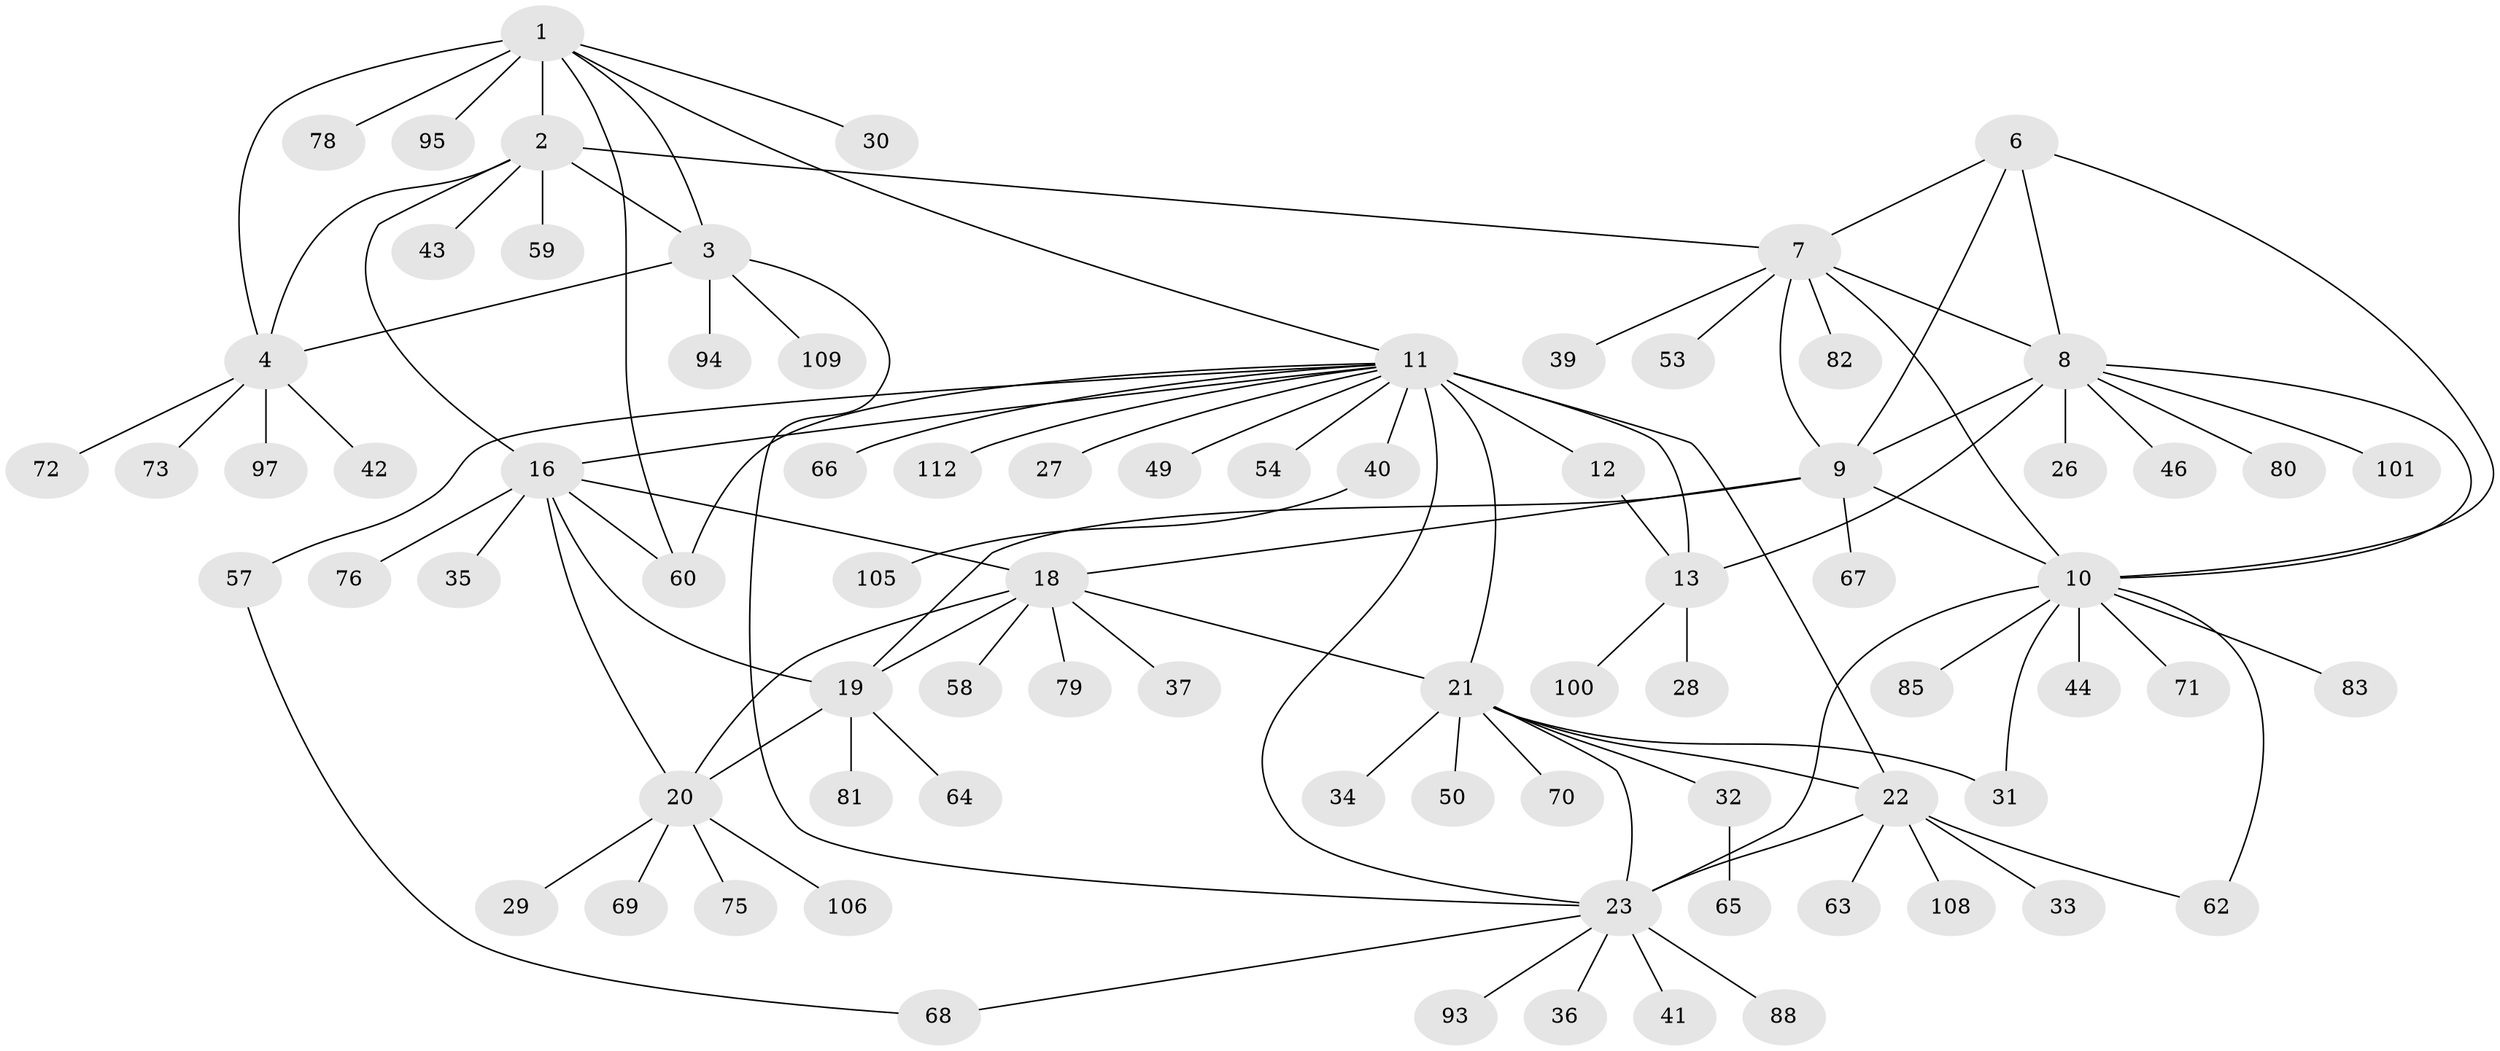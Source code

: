 // original degree distribution, {9: 0.02654867256637168, 6: 0.04424778761061947, 7: 0.04424778761061947, 8: 0.035398230088495575, 4: 0.02654867256637168, 11: 0.02654867256637168, 5: 0.008849557522123894, 12: 0.008849557522123894, 10: 0.008849557522123894, 1: 0.5752212389380531, 2: 0.168141592920354, 3: 0.02654867256637168}
// Generated by graph-tools (version 1.1) at 2025/19/03/04/25 18:19:54]
// undirected, 79 vertices, 106 edges
graph export_dot {
graph [start="1"]
  node [color=gray90,style=filled];
  1;
  2 [super="+5"];
  3;
  4;
  6;
  7 [super="+47"];
  8;
  9 [super="+45"];
  10;
  11 [super="+55+14+87"];
  12 [super="+89"];
  13 [super="+15"];
  16 [super="+17+52"];
  18 [super="+56"];
  19;
  20;
  21 [super="+25"];
  22;
  23;
  26;
  27;
  28;
  29 [super="+102"];
  30;
  31;
  32;
  33;
  34;
  35 [super="+103"];
  36 [super="+113"];
  37 [super="+99+38"];
  39;
  40 [super="+48"];
  41;
  42;
  43 [super="+51"];
  44;
  46 [super="+61"];
  49;
  50;
  53;
  54;
  57;
  58;
  59;
  60 [super="+86+111"];
  62;
  63;
  64;
  65 [super="+74"];
  66;
  67;
  68;
  69;
  70;
  71;
  72 [super="+77"];
  73 [super="+104"];
  75;
  76;
  78;
  79 [super="+92"];
  80;
  81;
  82;
  83;
  85;
  88;
  93;
  94;
  95;
  97;
  100;
  101;
  105;
  106;
  108;
  109;
  112;
  1 -- 2 [weight=2];
  1 -- 3;
  1 -- 4;
  1 -- 11;
  1 -- 30;
  1 -- 60;
  1 -- 78;
  1 -- 95;
  2 -- 3 [weight=2];
  2 -- 4 [weight=2];
  2 -- 7;
  2 -- 43;
  2 -- 59;
  2 -- 16;
  3 -- 4;
  3 -- 23;
  3 -- 94;
  3 -- 109;
  4 -- 42;
  4 -- 72;
  4 -- 73;
  4 -- 97;
  6 -- 7;
  6 -- 8;
  6 -- 9;
  6 -- 10;
  7 -- 8;
  7 -- 9;
  7 -- 10;
  7 -- 39;
  7 -- 53;
  7 -- 82;
  8 -- 9;
  8 -- 10;
  8 -- 26;
  8 -- 46;
  8 -- 80;
  8 -- 101;
  8 -- 13;
  9 -- 10;
  9 -- 19;
  9 -- 18;
  9 -- 67;
  10 -- 23;
  10 -- 31;
  10 -- 44;
  10 -- 62;
  10 -- 71;
  10 -- 83;
  10 -- 85;
  11 -- 12 [weight=2];
  11 -- 13 [weight=4];
  11 -- 54;
  11 -- 57;
  11 -- 66;
  11 -- 112;
  11 -- 40;
  11 -- 16;
  11 -- 49;
  11 -- 21 [weight=2];
  11 -- 22;
  11 -- 23;
  11 -- 27;
  11 -- 60;
  12 -- 13 [weight=2];
  13 -- 28;
  13 -- 100;
  16 -- 18 [weight=2];
  16 -- 19 [weight=2];
  16 -- 20 [weight=2];
  16 -- 35;
  16 -- 76;
  16 -- 60;
  18 -- 19;
  18 -- 20;
  18 -- 21;
  18 -- 37;
  18 -- 58;
  18 -- 79;
  19 -- 20;
  19 -- 64;
  19 -- 81;
  20 -- 29;
  20 -- 69;
  20 -- 75;
  20 -- 106;
  21 -- 22 [weight=2];
  21 -- 23 [weight=2];
  21 -- 31;
  21 -- 32;
  21 -- 34;
  21 -- 70;
  21 -- 50;
  22 -- 23;
  22 -- 33;
  22 -- 62;
  22 -- 63;
  22 -- 108;
  23 -- 36;
  23 -- 41;
  23 -- 68;
  23 -- 88;
  23 -- 93;
  32 -- 65;
  40 -- 105;
  57 -- 68;
}
